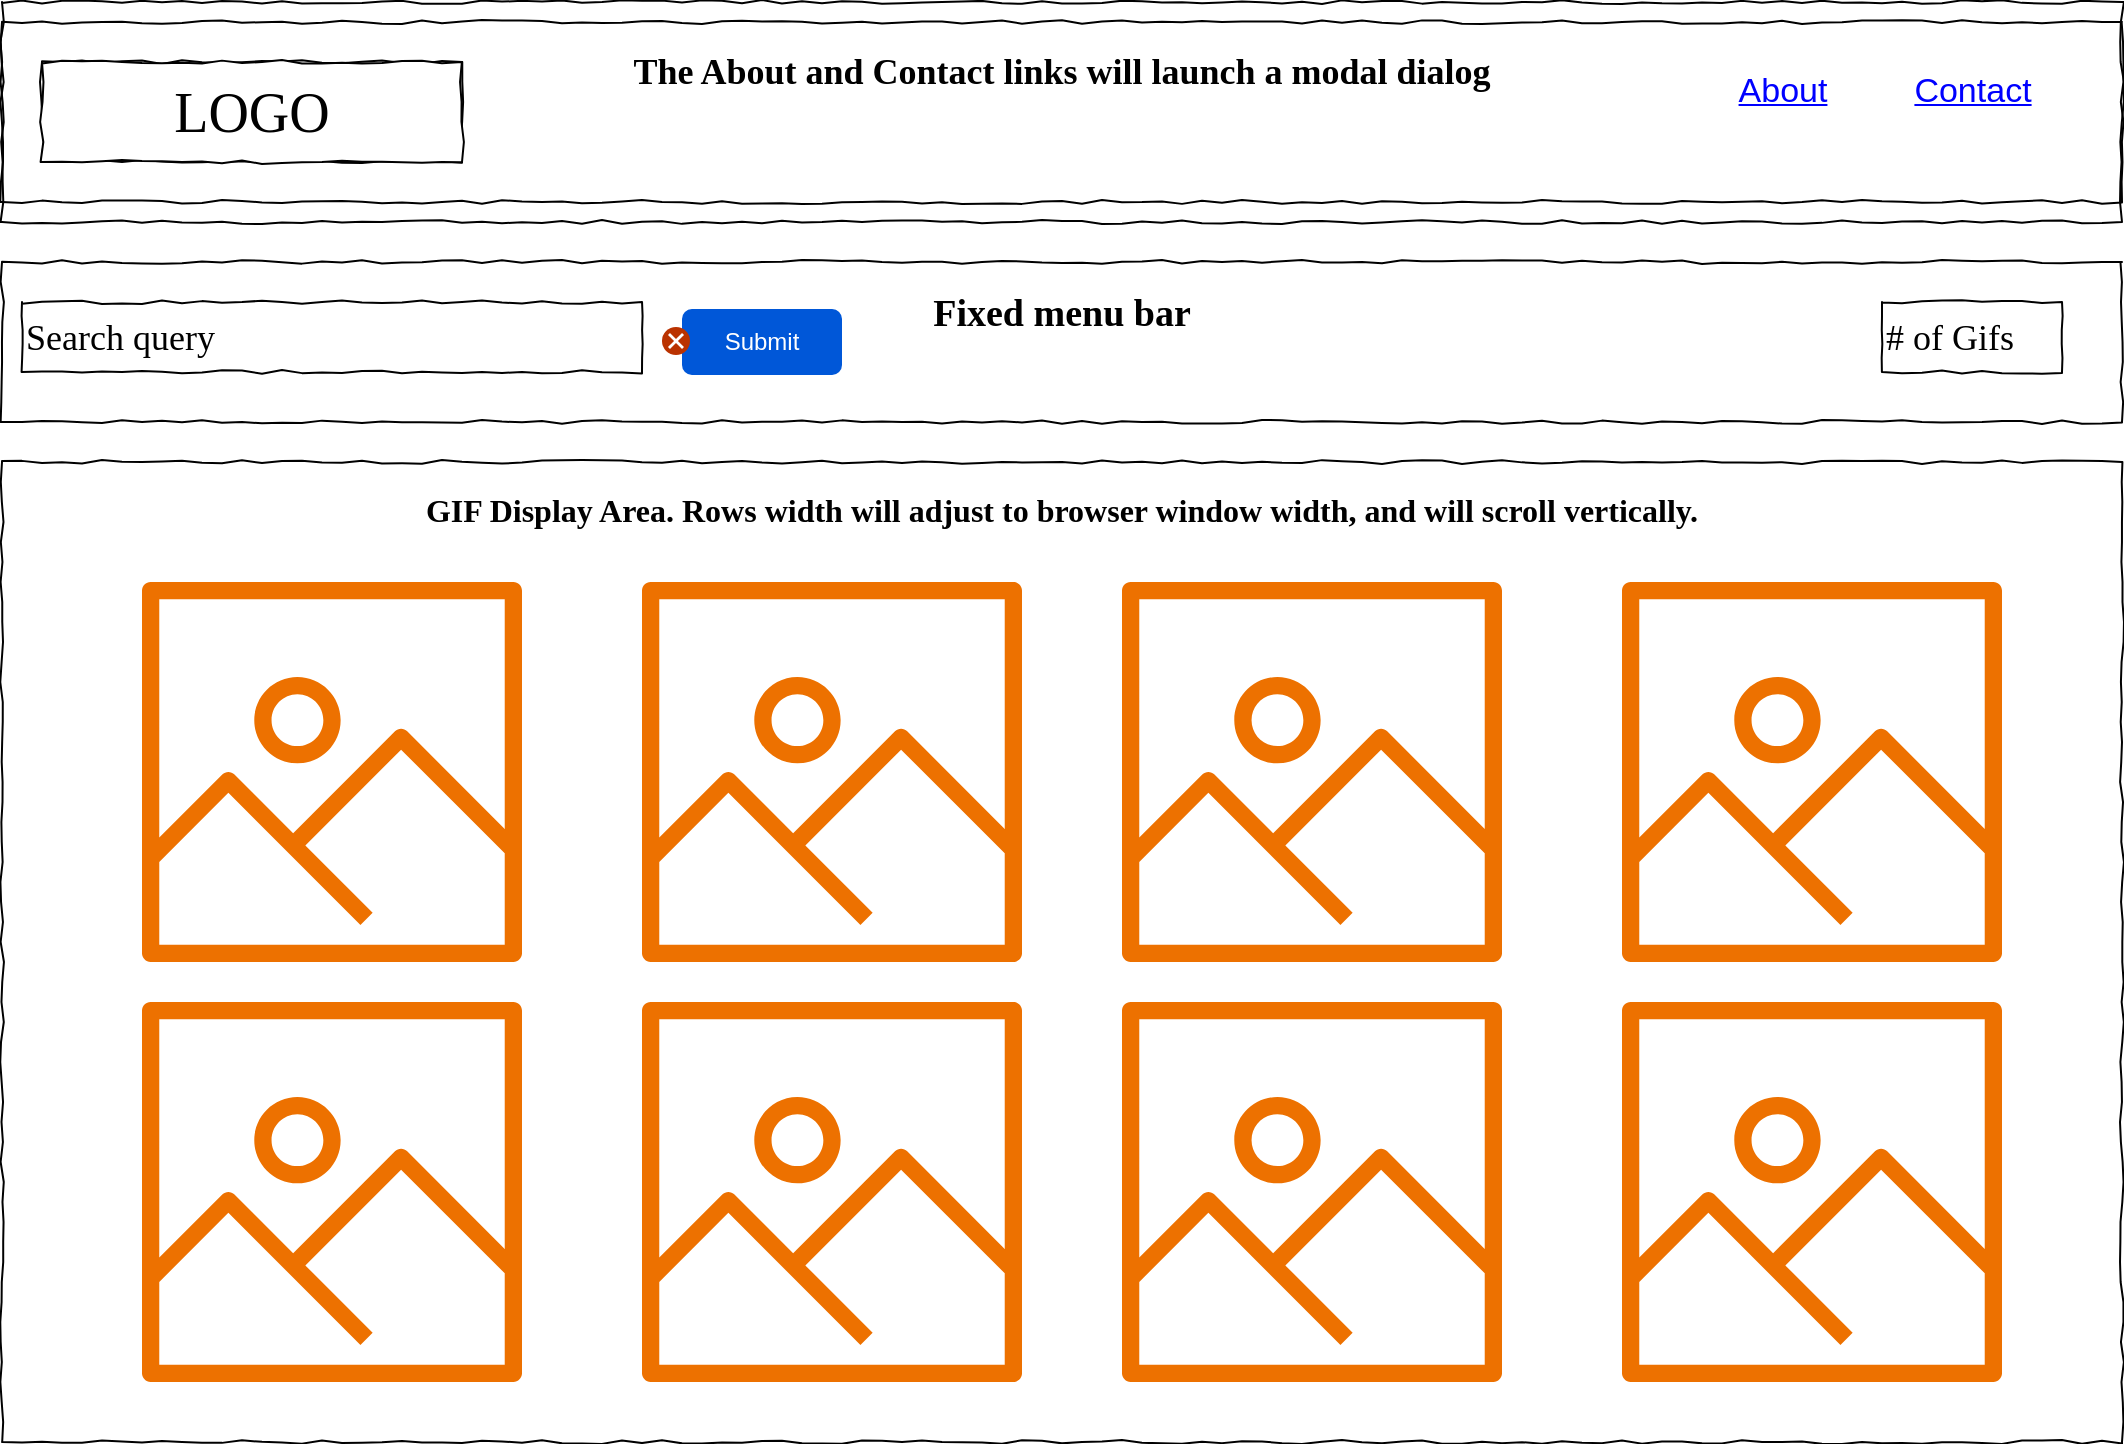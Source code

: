 <mxfile version="24.7.17">
  <diagram name="Page-1" id="03018318-947c-dd8e-b7a3-06fadd420f32">
    <mxGraphModel dx="1114" dy="999" grid="1" gridSize="10" guides="1" tooltips="1" connect="1" arrows="1" fold="1" page="1" pageScale="1" pageWidth="1100" pageHeight="850" background="none" math="0" shadow="0">
      <root>
        <mxCell id="0" />
        <mxCell id="1" parent="0" />
        <mxCell id="677b7b8949515195-1" value="" style="whiteSpace=wrap;html=1;rounded=0;shadow=0;labelBackgroundColor=none;strokeColor=#000000;strokeWidth=1;fillColor=none;fontFamily=Verdana;fontSize=12;fontColor=#000000;align=center;comic=1;" parent="1" vertex="1">
          <mxGeometry x="20" y="20" width="1060" height="110" as="geometry" />
        </mxCell>
        <mxCell id="677b7b8949515195-15" value="&lt;font style=&quot;font-size: 18px;&quot;&gt;&lt;b&gt;The About and Contact links will launch a modal dialog&lt;/b&gt;&lt;/font&gt;" style="whiteSpace=wrap;html=1;rounded=0;shadow=0;labelBackgroundColor=none;strokeWidth=1;fillColor=none;fontFamily=Verdana;fontSize=12;align=center;verticalAlign=top;spacing=10;comic=1;" parent="1" vertex="1">
          <mxGeometry x="20" y="30" width="1060" height="90" as="geometry" />
        </mxCell>
        <mxCell id="677b7b8949515195-2" value="LOGO" style="whiteSpace=wrap;html=1;rounded=0;shadow=0;labelBackgroundColor=none;strokeWidth=1;fontFamily=Verdana;fontSize=28;align=center;comic=1;" parent="1" vertex="1">
          <mxGeometry x="40" y="50" width="210" height="50" as="geometry" />
        </mxCell>
        <mxCell id="bn-o1jzMvr0Oua4psibJ-12" value="&lt;font style=&quot;font-size: 19px;&quot;&gt;&lt;b&gt;Fixed menu bar&lt;/b&gt;&lt;/font&gt;" style="whiteSpace=wrap;html=1;rounded=0;shadow=0;labelBackgroundColor=none;strokeWidth=1;fillColor=none;fontFamily=Verdana;fontSize=12;align=center;verticalAlign=top;spacing=10;comic=1;" parent="1" vertex="1">
          <mxGeometry x="20" y="150" width="1060" height="80" as="geometry" />
        </mxCell>
        <mxCell id="bn-o1jzMvr0Oua4psibJ-23" value="&lt;b&gt;&lt;font style=&quot;font-size: 16px;&quot;&gt;GIF Display Area. Rows width will adjust to browser window width, and will scroll vertically.&lt;/font&gt;&lt;/b&gt;" style="whiteSpace=wrap;html=1;rounded=0;shadow=0;labelBackgroundColor=none;strokeWidth=1;fillColor=none;fontFamily=Verdana;fontSize=12;align=center;verticalAlign=top;spacing=10;comic=1;" parent="1" vertex="1">
          <mxGeometry x="20" y="250" width="1060" height="490" as="geometry" />
        </mxCell>
        <mxCell id="bn-o1jzMvr0Oua4psibJ-53" value="About" style="shape=rectangle;strokeColor=none;fillColor=none;linkText=;fontSize=17;fontColor=#0000ff;fontStyle=4;html=1;align=center;" parent="1" vertex="1">
          <mxGeometry x="870" y="50" width="80" height="30" as="geometry" />
        </mxCell>
        <mxCell id="bn-o1jzMvr0Oua4psibJ-54" value="Contact" style="shape=rectangle;strokeColor=none;fillColor=none;linkText=;fontSize=17;fontColor=#0000ff;fontStyle=4;html=1;align=center;" parent="1" vertex="1">
          <mxGeometry x="940" y="50" width="130" height="30" as="geometry" />
        </mxCell>
        <mxCell id="bv2lxj22GfZCS5aB3f3w-3" value="LOGO" style="whiteSpace=wrap;html=1;rounded=0;shadow=0;labelBackgroundColor=none;strokeWidth=1;fontFamily=Verdana;fontSize=28;align=center;comic=1;" vertex="1" parent="1">
          <mxGeometry x="40" y="50" width="210" height="50" as="geometry" />
        </mxCell>
        <mxCell id="bv2lxj22GfZCS5aB3f3w-4" value="Search query" style="whiteSpace=wrap;html=1;rounded=0;shadow=0;labelBackgroundColor=none;strokeWidth=1;fontFamily=Verdana;fontSize=18;align=left;comic=1;" vertex="1" parent="1">
          <mxGeometry x="30" y="170" width="310" height="35" as="geometry" />
        </mxCell>
        <mxCell id="bv2lxj22GfZCS5aB3f3w-7" value="# of Gifs" style="whiteSpace=wrap;html=1;rounded=0;shadow=0;labelBackgroundColor=none;strokeWidth=1;fontFamily=Verdana;fontSize=18;align=left;comic=1;" vertex="1" parent="1">
          <mxGeometry x="960" y="170" width="90" height="35" as="geometry" />
        </mxCell>
        <mxCell id="bv2lxj22GfZCS5aB3f3w-8" value="Submit" style="rounded=1;fillColor=#0057D8;align=center;strokeColor=none;html=1;whiteSpace=wrap;fontColor=#ffffff;fontSize=12;sketch=0;" vertex="1" parent="1">
          <mxGeometry x="360" y="173.5" width="80" height="33" as="geometry" />
        </mxCell>
        <mxCell id="bv2lxj22GfZCS5aB3f3w-9" value="" style="html=1;shadow=0;dashed=0;shape=mxgraph.atlassian.close;fillColor=#BA3200;strokeColor=none;html=1;sketch=0;" vertex="1" parent="1">
          <mxGeometry x="350" y="182.5" width="14" height="14" as="geometry" />
        </mxCell>
        <mxCell id="bv2lxj22GfZCS5aB3f3w-10" value="" style="sketch=0;outlineConnect=0;fontColor=#232F3E;gradientColor=none;fillColor=#ED7100;strokeColor=none;dashed=0;verticalLabelPosition=bottom;verticalAlign=top;align=center;html=1;fontSize=12;fontStyle=0;aspect=fixed;pointerEvents=1;shape=mxgraph.aws4.container_registry_image;" vertex="1" parent="1">
          <mxGeometry x="90" y="310" width="190" height="190" as="geometry" />
        </mxCell>
        <mxCell id="bv2lxj22GfZCS5aB3f3w-11" value="" style="sketch=0;outlineConnect=0;fontColor=#232F3E;gradientColor=none;fillColor=#ED7100;strokeColor=none;dashed=0;verticalLabelPosition=bottom;verticalAlign=top;align=center;html=1;fontSize=12;fontStyle=0;aspect=fixed;pointerEvents=1;shape=mxgraph.aws4.container_registry_image;" vertex="1" parent="1">
          <mxGeometry x="340" y="310" width="190" height="190" as="geometry" />
        </mxCell>
        <mxCell id="bv2lxj22GfZCS5aB3f3w-12" value="" style="sketch=0;outlineConnect=0;fontColor=#232F3E;gradientColor=none;fillColor=#ED7100;strokeColor=none;dashed=0;verticalLabelPosition=bottom;verticalAlign=top;align=center;html=1;fontSize=12;fontStyle=0;aspect=fixed;pointerEvents=1;shape=mxgraph.aws4.container_registry_image;" vertex="1" parent="1">
          <mxGeometry x="580" y="310" width="190" height="190" as="geometry" />
        </mxCell>
        <mxCell id="bv2lxj22GfZCS5aB3f3w-13" value="" style="sketch=0;outlineConnect=0;fontColor=#232F3E;gradientColor=none;fillColor=#ED7100;strokeColor=none;dashed=0;verticalLabelPosition=bottom;verticalAlign=top;align=center;html=1;fontSize=12;fontStyle=0;aspect=fixed;pointerEvents=1;shape=mxgraph.aws4.container_registry_image;" vertex="1" parent="1">
          <mxGeometry x="830" y="310" width="190" height="190" as="geometry" />
        </mxCell>
        <mxCell id="bv2lxj22GfZCS5aB3f3w-14" value="" style="sketch=0;outlineConnect=0;fontColor=#232F3E;gradientColor=none;fillColor=#ED7100;strokeColor=none;dashed=0;verticalLabelPosition=bottom;verticalAlign=top;align=center;html=1;fontSize=12;fontStyle=0;aspect=fixed;pointerEvents=1;shape=mxgraph.aws4.container_registry_image;" vertex="1" parent="1">
          <mxGeometry x="90" y="520" width="190" height="190" as="geometry" />
        </mxCell>
        <mxCell id="bv2lxj22GfZCS5aB3f3w-15" value="" style="sketch=0;outlineConnect=0;fontColor=#232F3E;gradientColor=none;fillColor=#ED7100;strokeColor=none;dashed=0;verticalLabelPosition=bottom;verticalAlign=top;align=center;html=1;fontSize=12;fontStyle=0;aspect=fixed;pointerEvents=1;shape=mxgraph.aws4.container_registry_image;" vertex="1" parent="1">
          <mxGeometry x="340" y="520" width="190" height="190" as="geometry" />
        </mxCell>
        <mxCell id="bv2lxj22GfZCS5aB3f3w-16" value="" style="sketch=0;outlineConnect=0;fontColor=#232F3E;gradientColor=none;fillColor=#ED7100;strokeColor=none;dashed=0;verticalLabelPosition=bottom;verticalAlign=top;align=center;html=1;fontSize=12;fontStyle=0;aspect=fixed;pointerEvents=1;shape=mxgraph.aws4.container_registry_image;" vertex="1" parent="1">
          <mxGeometry x="580" y="520" width="190" height="190" as="geometry" />
        </mxCell>
        <mxCell id="bv2lxj22GfZCS5aB3f3w-17" value="" style="sketch=0;outlineConnect=0;fontColor=#232F3E;gradientColor=none;fillColor=#ED7100;strokeColor=none;dashed=0;verticalLabelPosition=bottom;verticalAlign=top;align=center;html=1;fontSize=12;fontStyle=0;aspect=fixed;pointerEvents=1;shape=mxgraph.aws4.container_registry_image;" vertex="1" parent="1">
          <mxGeometry x="830" y="520" width="190" height="190" as="geometry" />
        </mxCell>
      </root>
    </mxGraphModel>
  </diagram>
</mxfile>
